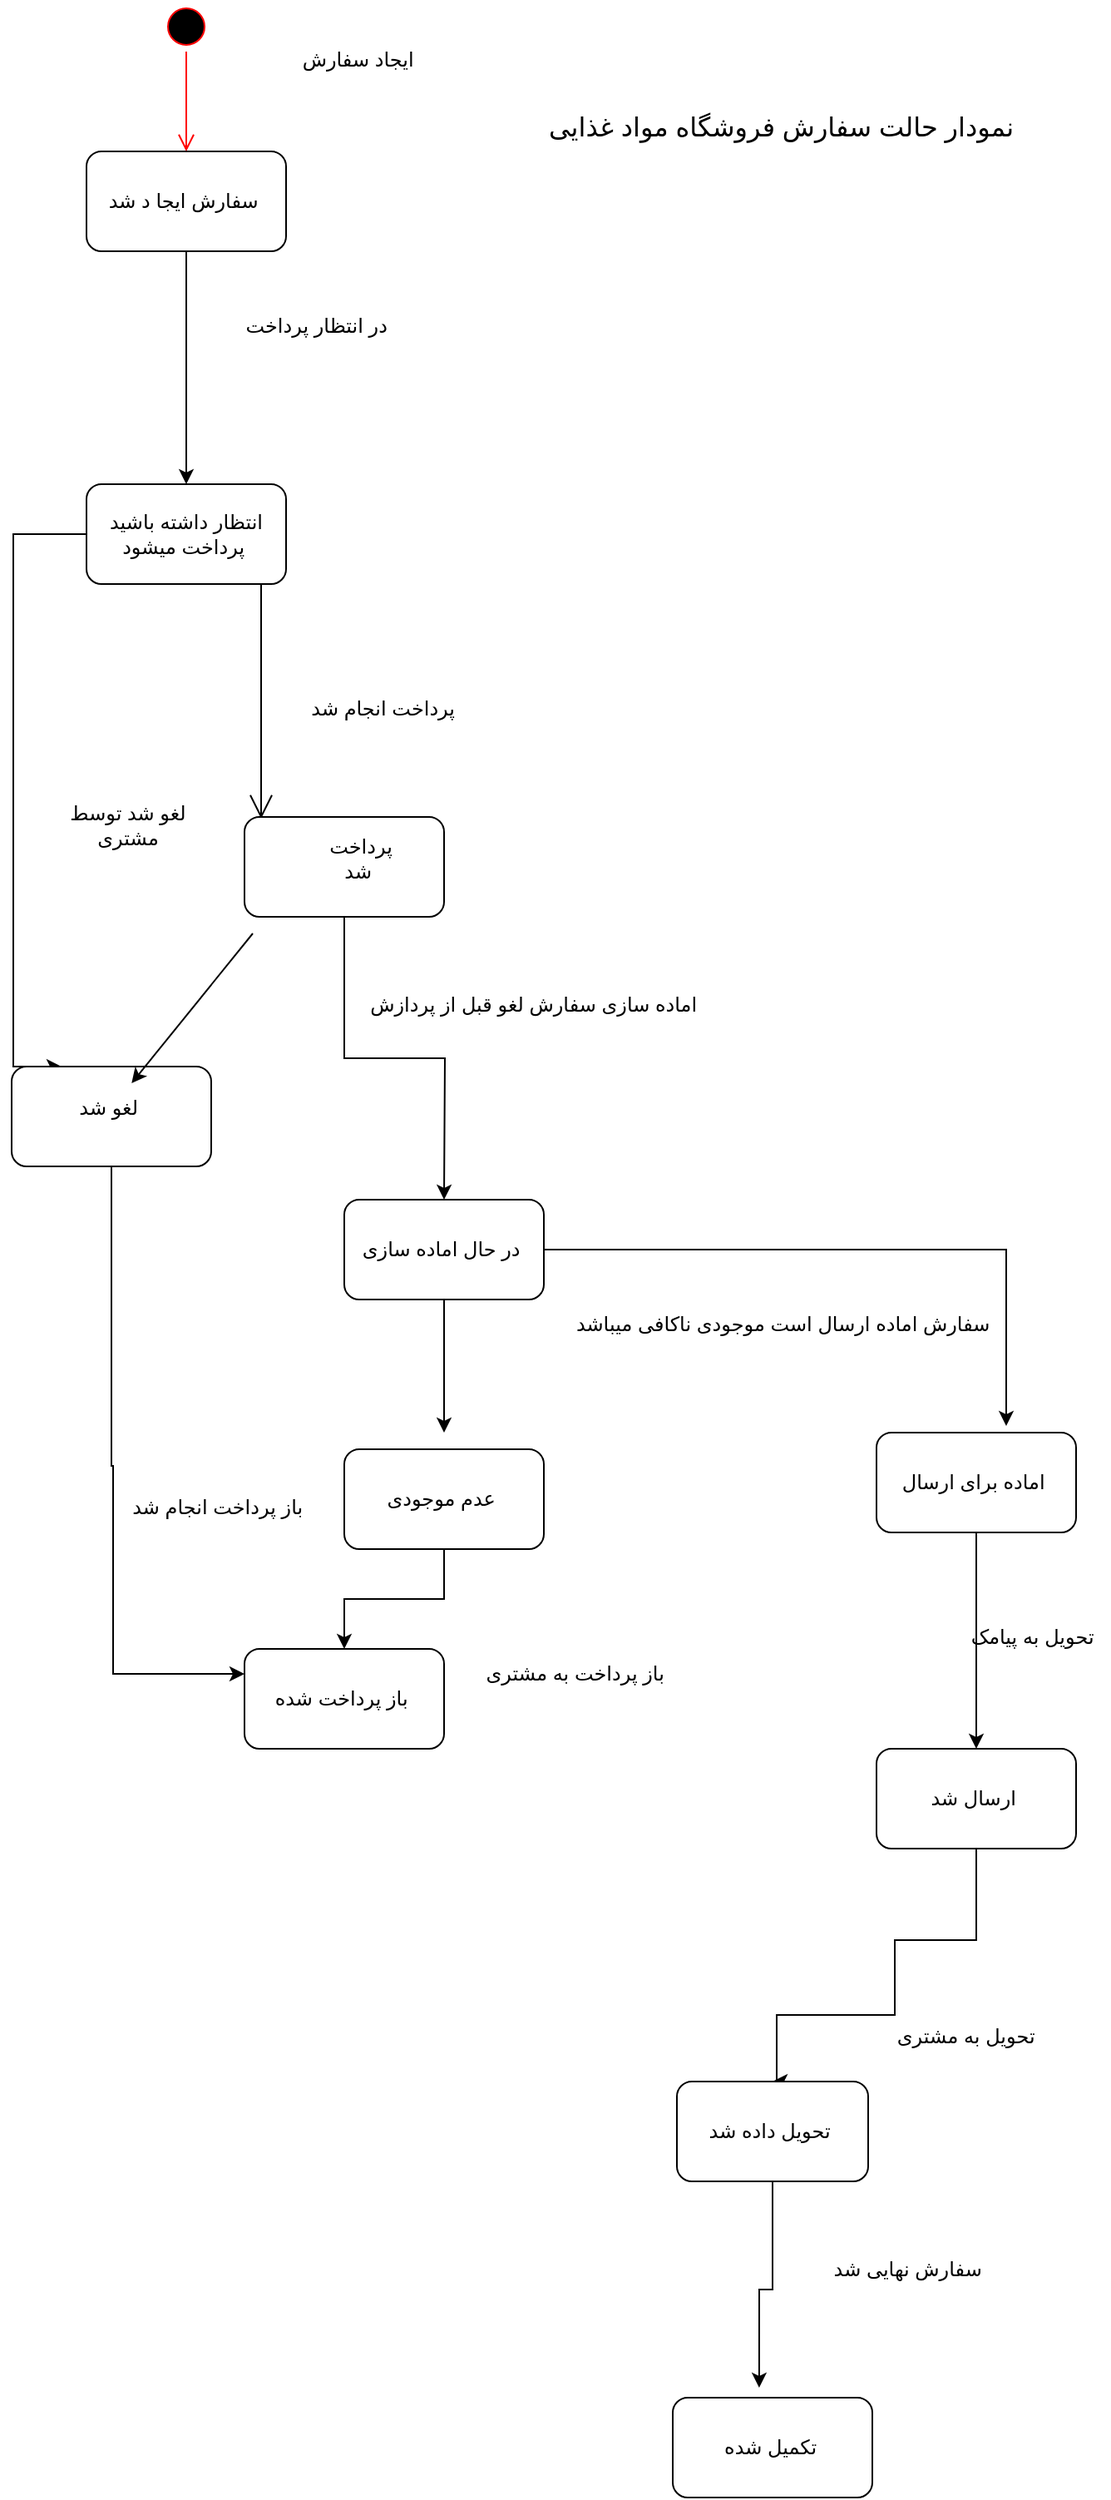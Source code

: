 <mxfile version="24.4.13" type="device">
  <diagram name="Page-1" id="ss8UeFV-w0gnmyt0Z2gE">
    <mxGraphModel dx="2018" dy="2788" grid="1" gridSize="10" guides="1" tooltips="1" connect="1" arrows="1" fold="1" page="1" pageScale="1" pageWidth="850" pageHeight="1100" math="0" shadow="0">
      <root>
        <mxCell id="0" />
        <mxCell id="1" parent="0" />
        <mxCell id="4Axx5DMAO49WFjVNyRDv-3" value="&lt;font size=&quot;3&quot;&gt;نمودار حالت سفارش فروشگاه مواد غذایی&amp;nbsp;&lt;/font&gt;" style="text;html=1;align=center;verticalAlign=middle;whiteSpace=wrap;rounded=0;" vertex="1" parent="1">
          <mxGeometry x="1360" y="-890" width="310" height="30" as="geometry" />
        </mxCell>
        <mxCell id="4Axx5DMAO49WFjVNyRDv-4" value="" style="ellipse;html=1;shape=startState;fillColor=#000000;strokeColor=#ff0000;" vertex="1" parent="1">
          <mxGeometry x="1140" y="-950" width="30" height="30" as="geometry" />
        </mxCell>
        <mxCell id="4Axx5DMAO49WFjVNyRDv-5" value="" style="edgeStyle=orthogonalEdgeStyle;html=1;verticalAlign=bottom;endArrow=open;endSize=8;strokeColor=#ff0000;rounded=0;" edge="1" source="4Axx5DMAO49WFjVNyRDv-4" parent="1">
          <mxGeometry relative="1" as="geometry">
            <mxPoint x="1155" y="-860" as="targetPoint" />
          </mxGeometry>
        </mxCell>
        <mxCell id="4Axx5DMAO49WFjVNyRDv-26" style="edgeStyle=orthogonalEdgeStyle;rounded=0;orthogonalLoop=1;jettySize=auto;html=1;entryX=0.5;entryY=0;entryDx=0;entryDy=0;" edge="1" parent="1" source="4Axx5DMAO49WFjVNyRDv-6" target="4Axx5DMAO49WFjVNyRDv-12">
          <mxGeometry relative="1" as="geometry" />
        </mxCell>
        <mxCell id="4Axx5DMAO49WFjVNyRDv-6" value="سفارش ایجا د شد&amp;nbsp;" style="rounded=1;whiteSpace=wrap;html=1;" vertex="1" parent="1">
          <mxGeometry x="1095" y="-860" width="120" height="60" as="geometry" />
        </mxCell>
        <mxCell id="4Axx5DMAO49WFjVNyRDv-8" value="ایجاد سفارش&amp;nbsp;" style="text;html=1;align=center;verticalAlign=middle;whiteSpace=wrap;rounded=0;" vertex="1" parent="1">
          <mxGeometry x="1200" y="-930" width="120" height="30" as="geometry" />
        </mxCell>
        <mxCell id="4Axx5DMAO49WFjVNyRDv-27" style="edgeStyle=orthogonalEdgeStyle;rounded=0;orthogonalLoop=1;jettySize=auto;html=1;entryX=0.25;entryY=0;entryDx=0;entryDy=0;" edge="1" parent="1" source="4Axx5DMAO49WFjVNyRDv-12" target="4Axx5DMAO49WFjVNyRDv-18">
          <mxGeometry relative="1" as="geometry">
            <mxPoint x="1050" y="-320" as="targetPoint" />
            <Array as="points">
              <mxPoint x="1051" y="-630" />
              <mxPoint x="1051" y="-310" />
            </Array>
          </mxGeometry>
        </mxCell>
        <mxCell id="4Axx5DMAO49WFjVNyRDv-12" value="انتظار داشته باشید پرداخت میشود&amp;nbsp;" style="rounded=1;whiteSpace=wrap;html=1;" vertex="1" parent="1">
          <mxGeometry x="1095" y="-660" width="120" height="60" as="geometry" />
        </mxCell>
        <mxCell id="4Axx5DMAO49WFjVNyRDv-13" value="" style="endArrow=open;endFill=1;endSize=12;html=1;rounded=0;entryX=0.489;entryY=0.258;entryDx=0;entryDy=0;entryPerimeter=0;" edge="1" parent="1">
          <mxGeometry width="160" relative="1" as="geometry">
            <mxPoint x="1200" y="-600" as="sourcePoint" />
            <mxPoint x="1200" y="-459" as="targetPoint" />
            <Array as="points">
              <mxPoint x="1200" y="-580" />
            </Array>
          </mxGeometry>
        </mxCell>
        <mxCell id="4Axx5DMAO49WFjVNyRDv-29" style="edgeStyle=orthogonalEdgeStyle;rounded=0;orthogonalLoop=1;jettySize=auto;html=1;" edge="1" parent="1" source="4Axx5DMAO49WFjVNyRDv-14">
          <mxGeometry relative="1" as="geometry">
            <mxPoint x="1310" y="-230" as="targetPoint" />
          </mxGeometry>
        </mxCell>
        <mxCell id="4Axx5DMAO49WFjVNyRDv-14" value="" style="rounded=1;whiteSpace=wrap;html=1;" vertex="1" parent="1">
          <mxGeometry x="1190" y="-460" width="120" height="60" as="geometry" />
        </mxCell>
        <mxCell id="4Axx5DMAO49WFjVNyRDv-15" value="پرداخت شد&amp;nbsp;" style="text;html=1;align=center;verticalAlign=middle;whiteSpace=wrap;rounded=0;" vertex="1" parent="1">
          <mxGeometry x="1230" y="-450" width="60" height="30" as="geometry" />
        </mxCell>
        <mxCell id="4Axx5DMAO49WFjVNyRDv-16" value="در انتظار پرداخت&amp;nbsp;" style="text;html=1;align=center;verticalAlign=middle;whiteSpace=wrap;rounded=0;" vertex="1" parent="1">
          <mxGeometry x="1170" y="-770" width="130" height="30" as="geometry" />
        </mxCell>
        <mxCell id="4Axx5DMAO49WFjVNyRDv-17" value="پرداخت انجام شد&amp;nbsp;" style="text;html=1;align=center;verticalAlign=middle;whiteSpace=wrap;rounded=0;" vertex="1" parent="1">
          <mxGeometry x="1215" y="-540" width="120" height="30" as="geometry" />
        </mxCell>
        <mxCell id="4Axx5DMAO49WFjVNyRDv-38" style="edgeStyle=orthogonalEdgeStyle;rounded=0;orthogonalLoop=1;jettySize=auto;html=1;entryX=0;entryY=0.25;entryDx=0;entryDy=0;" edge="1" parent="1" source="4Axx5DMAO49WFjVNyRDv-18" target="4Axx5DMAO49WFjVNyRDv-36">
          <mxGeometry relative="1" as="geometry">
            <mxPoint x="1110" y="110" as="targetPoint" />
            <Array as="points">
              <mxPoint x="1110" y="-70" />
              <mxPoint x="1111" y="-70" />
              <mxPoint x="1111" y="55" />
            </Array>
          </mxGeometry>
        </mxCell>
        <mxCell id="4Axx5DMAO49WFjVNyRDv-18" value="" style="rounded=1;whiteSpace=wrap;html=1;" vertex="1" parent="1">
          <mxGeometry x="1050" y="-310" width="120" height="60" as="geometry" />
        </mxCell>
        <mxCell id="4Axx5DMAO49WFjVNyRDv-22" value="" style="endArrow=classic;html=1;rounded=0;" edge="1" parent="1" target="4Axx5DMAO49WFjVNyRDv-23">
          <mxGeometry width="50" height="50" relative="1" as="geometry">
            <mxPoint x="1195" y="-390" as="sourcePoint" />
            <mxPoint x="1095" y="-310" as="targetPoint" />
          </mxGeometry>
        </mxCell>
        <mxCell id="4Axx5DMAO49WFjVNyRDv-23" value="لغو شد&amp;nbsp;" style="text;html=1;align=center;verticalAlign=middle;whiteSpace=wrap;rounded=0;" vertex="1" parent="1">
          <mxGeometry x="1080" y="-300" width="60" height="30" as="geometry" />
        </mxCell>
        <mxCell id="4Axx5DMAO49WFjVNyRDv-24" value="لغو شد توسط مشتری" style="text;html=1;align=center;verticalAlign=middle;whiteSpace=wrap;rounded=0;" vertex="1" parent="1">
          <mxGeometry x="1070" y="-470" width="100" height="30" as="geometry" />
        </mxCell>
        <mxCell id="4Axx5DMAO49WFjVNyRDv-28" value="اماده سازی سفارش لغو قبل از پردازش&amp;nbsp;" style="text;html=1;align=center;verticalAlign=middle;resizable=0;points=[];autosize=1;strokeColor=none;fillColor=none;" vertex="1" parent="1">
          <mxGeometry x="1275" y="-362" width="180" height="30" as="geometry" />
        </mxCell>
        <mxCell id="4Axx5DMAO49WFjVNyRDv-31" style="edgeStyle=orthogonalEdgeStyle;rounded=0;orthogonalLoop=1;jettySize=auto;html=1;" edge="1" parent="1" source="4Axx5DMAO49WFjVNyRDv-30">
          <mxGeometry relative="1" as="geometry">
            <mxPoint x="1310" y="-90" as="targetPoint" />
          </mxGeometry>
        </mxCell>
        <mxCell id="4Axx5DMAO49WFjVNyRDv-30" value="در حال اماده سازی&amp;nbsp;" style="rounded=1;whiteSpace=wrap;html=1;" vertex="1" parent="1">
          <mxGeometry x="1250" y="-230" width="120" height="60" as="geometry" />
        </mxCell>
        <mxCell id="4Axx5DMAO49WFjVNyRDv-37" style="edgeStyle=orthogonalEdgeStyle;rounded=0;orthogonalLoop=1;jettySize=auto;html=1;" edge="1" parent="1" source="4Axx5DMAO49WFjVNyRDv-32" target="4Axx5DMAO49WFjVNyRDv-36">
          <mxGeometry relative="1" as="geometry" />
        </mxCell>
        <mxCell id="4Axx5DMAO49WFjVNyRDv-32" value="عدم موجودی&amp;nbsp;" style="rounded=1;whiteSpace=wrap;html=1;" vertex="1" parent="1">
          <mxGeometry x="1250" y="-80" width="120" height="60" as="geometry" />
        </mxCell>
        <mxCell id="4Axx5DMAO49WFjVNyRDv-42" style="edgeStyle=orthogonalEdgeStyle;rounded=0;orthogonalLoop=1;jettySize=auto;html=1;entryX=0.5;entryY=0;entryDx=0;entryDy=0;" edge="1" parent="1" source="4Axx5DMAO49WFjVNyRDv-33" target="4Axx5DMAO49WFjVNyRDv-41">
          <mxGeometry relative="1" as="geometry" />
        </mxCell>
        <mxCell id="4Axx5DMAO49WFjVNyRDv-33" value="اماده برای ارسال&amp;nbsp;" style="rounded=1;whiteSpace=wrap;html=1;" vertex="1" parent="1">
          <mxGeometry x="1570" y="-90" width="120" height="60" as="geometry" />
        </mxCell>
        <mxCell id="4Axx5DMAO49WFjVNyRDv-34" style="edgeStyle=orthogonalEdgeStyle;rounded=0;orthogonalLoop=1;jettySize=auto;html=1;entryX=0.65;entryY=-0.067;entryDx=0;entryDy=0;entryPerimeter=0;" edge="1" parent="1" source="4Axx5DMAO49WFjVNyRDv-30" target="4Axx5DMAO49WFjVNyRDv-33">
          <mxGeometry relative="1" as="geometry" />
        </mxCell>
        <mxCell id="4Axx5DMAO49WFjVNyRDv-35" value="سفارش اماده ارسال است موجودی ناکافی میباشد&amp;nbsp;" style="text;html=1;align=center;verticalAlign=middle;resizable=0;points=[];autosize=1;strokeColor=none;fillColor=none;" vertex="1" parent="1">
          <mxGeometry x="1410" y="-170" width="210" height="30" as="geometry" />
        </mxCell>
        <mxCell id="4Axx5DMAO49WFjVNyRDv-36" value="باز پرداخت شده&amp;nbsp;" style="rounded=1;whiteSpace=wrap;html=1;" vertex="1" parent="1">
          <mxGeometry x="1190" y="40" width="120" height="60" as="geometry" />
        </mxCell>
        <mxCell id="4Axx5DMAO49WFjVNyRDv-39" value="باز پرداخت انجام شد&amp;nbsp;" style="text;html=1;align=center;verticalAlign=middle;resizable=0;points=[];autosize=1;strokeColor=none;fillColor=none;" vertex="1" parent="1">
          <mxGeometry x="1120" y="-60" width="110" height="30" as="geometry" />
        </mxCell>
        <mxCell id="4Axx5DMAO49WFjVNyRDv-40" value="باز پرداخت به مشتری&amp;nbsp;" style="text;html=1;align=center;verticalAlign=middle;resizable=0;points=[];autosize=1;strokeColor=none;fillColor=none;" vertex="1" parent="1">
          <mxGeometry x="1335" y="40" width="110" height="30" as="geometry" />
        </mxCell>
        <mxCell id="4Axx5DMAO49WFjVNyRDv-45" style="edgeStyle=orthogonalEdgeStyle;rounded=0;orthogonalLoop=1;jettySize=auto;html=1;entryX=0.5;entryY=0;entryDx=0;entryDy=0;" edge="1" parent="1" source="4Axx5DMAO49WFjVNyRDv-41" target="4Axx5DMAO49WFjVNyRDv-44">
          <mxGeometry relative="1" as="geometry">
            <mxPoint x="1510" y="270" as="targetPoint" />
            <Array as="points">
              <mxPoint x="1630" y="215" />
              <mxPoint x="1581" y="215" />
              <mxPoint x="1581" y="260" />
              <mxPoint x="1510" y="260" />
              <mxPoint x="1510" y="300" />
            </Array>
          </mxGeometry>
        </mxCell>
        <mxCell id="4Axx5DMAO49WFjVNyRDv-41" value="ارسال شد&amp;nbsp;" style="rounded=1;whiteSpace=wrap;html=1;" vertex="1" parent="1">
          <mxGeometry x="1570" y="100" width="120" height="60" as="geometry" />
        </mxCell>
        <mxCell id="4Axx5DMAO49WFjVNyRDv-43" value="تحویل به پیامک&amp;nbsp;" style="text;html=1;align=center;verticalAlign=middle;resizable=0;points=[];autosize=1;strokeColor=none;fillColor=none;" vertex="1" parent="1">
          <mxGeometry x="1620" y="18" width="90" height="30" as="geometry" />
        </mxCell>
        <mxCell id="4Axx5DMAO49WFjVNyRDv-44" value="تحویل داده شد&amp;nbsp;" style="rounded=1;whiteSpace=wrap;html=1;" vertex="1" parent="1">
          <mxGeometry x="1450" y="300" width="115" height="60" as="geometry" />
        </mxCell>
        <mxCell id="4Axx5DMAO49WFjVNyRDv-46" value="تحویل به مشتری&amp;nbsp;" style="text;html=1;align=center;verticalAlign=middle;resizable=0;points=[];autosize=1;strokeColor=none;fillColor=none;" vertex="1" parent="1">
          <mxGeometry x="1580" y="258" width="90" height="30" as="geometry" />
        </mxCell>
        <mxCell id="4Axx5DMAO49WFjVNyRDv-47" value="تکمیل شده&amp;nbsp;" style="rounded=1;whiteSpace=wrap;html=1;" vertex="1" parent="1">
          <mxGeometry x="1447.5" y="490" width="120" height="60" as="geometry" />
        </mxCell>
        <mxCell id="4Axx5DMAO49WFjVNyRDv-48" style="edgeStyle=orthogonalEdgeStyle;rounded=0;orthogonalLoop=1;jettySize=auto;html=1;entryX=0.433;entryY=-0.1;entryDx=0;entryDy=0;entryPerimeter=0;" edge="1" parent="1" source="4Axx5DMAO49WFjVNyRDv-44" target="4Axx5DMAO49WFjVNyRDv-47">
          <mxGeometry relative="1" as="geometry" />
        </mxCell>
        <mxCell id="4Axx5DMAO49WFjVNyRDv-49" value="سفارش نهایی شد&amp;nbsp;" style="text;html=1;align=center;verticalAlign=middle;resizable=0;points=[];autosize=1;strokeColor=none;fillColor=none;" vertex="1" parent="1">
          <mxGeometry x="1545" y="398" width="90" height="30" as="geometry" />
        </mxCell>
      </root>
    </mxGraphModel>
  </diagram>
</mxfile>
